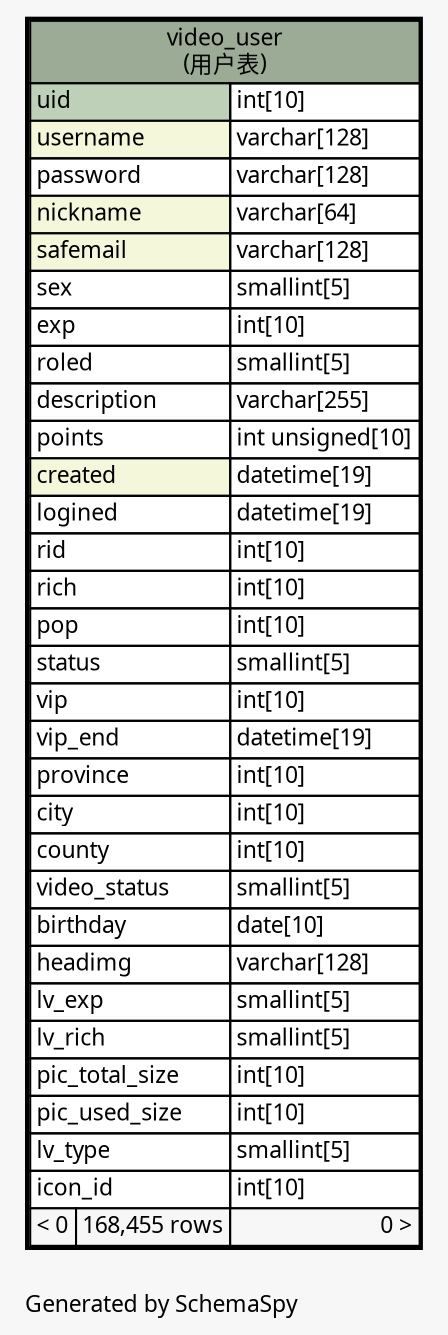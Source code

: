 // dot 2.26.0 on Linux 2.6.32-504.3.3.el6.x86_64
// SchemaSpy rev Unknown
digraph "oneDegreeRelationshipsDiagram" {
  graph [
    rankdir="RL"
    bgcolor="#f7f7f7"
    label="\nGenerated by SchemaSpy"
    labeljust="l"
    nodesep="0.18"
    ranksep="0.46"
    fontname="Microsoft YaHei"
    fontsize="11"
  ];
  node [
    fontname="Microsoft YaHei"
    fontsize="11"
    shape="plaintext"
  ];
  edge [
    arrowsize="0.8"
  ];
  "video_user" [
    label=<
    <TABLE BORDER="2" CELLBORDER="1" CELLSPACING="0" BGCOLOR="#ffffff">
      <TR><TD COLSPAN="3" BGCOLOR="#9bab96" ALIGN="CENTER">video_user<br/>(用户表)</TD></TR>
      <TR><TD PORT="uid" COLSPAN="2" BGCOLOR="#bed1b8" ALIGN="LEFT">uid</TD><TD PORT="uid.type" ALIGN="LEFT">int[10]</TD></TR>
      <TR><TD PORT="username" COLSPAN="2" BGCOLOR="#f4f7da" ALIGN="LEFT">username</TD><TD PORT="username.type" ALIGN="LEFT">varchar[128]</TD></TR>
      <TR><TD PORT="password" COLSPAN="2" ALIGN="LEFT">password</TD><TD PORT="password.type" ALIGN="LEFT">varchar[128]</TD></TR>
      <TR><TD PORT="nickname" COLSPAN="2" BGCOLOR="#f4f7da" ALIGN="LEFT">nickname</TD><TD PORT="nickname.type" ALIGN="LEFT">varchar[64]</TD></TR>
      <TR><TD PORT="safemail" COLSPAN="2" BGCOLOR="#f4f7da" ALIGN="LEFT">safemail</TD><TD PORT="safemail.type" ALIGN="LEFT">varchar[128]</TD></TR>
      <TR><TD PORT="sex" COLSPAN="2" ALIGN="LEFT">sex</TD><TD PORT="sex.type" ALIGN="LEFT">smallint[5]</TD></TR>
      <TR><TD PORT="exp" COLSPAN="2" ALIGN="LEFT">exp</TD><TD PORT="exp.type" ALIGN="LEFT">int[10]</TD></TR>
      <TR><TD PORT="roled" COLSPAN="2" ALIGN="LEFT">roled</TD><TD PORT="roled.type" ALIGN="LEFT">smallint[5]</TD></TR>
      <TR><TD PORT="description" COLSPAN="2" ALIGN="LEFT">description</TD><TD PORT="description.type" ALIGN="LEFT">varchar[255]</TD></TR>
      <TR><TD PORT="points" COLSPAN="2" ALIGN="LEFT">points</TD><TD PORT="points.type" ALIGN="LEFT">int unsigned[10]</TD></TR>
      <TR><TD PORT="created" COLSPAN="2" BGCOLOR="#f4f7da" ALIGN="LEFT">created</TD><TD PORT="created.type" ALIGN="LEFT">datetime[19]</TD></TR>
      <TR><TD PORT="logined" COLSPAN="2" ALIGN="LEFT">logined</TD><TD PORT="logined.type" ALIGN="LEFT">datetime[19]</TD></TR>
      <TR><TD PORT="rid" COLSPAN="2" ALIGN="LEFT">rid</TD><TD PORT="rid.type" ALIGN="LEFT">int[10]</TD></TR>
      <TR><TD PORT="rich" COLSPAN="2" ALIGN="LEFT">rich</TD><TD PORT="rich.type" ALIGN="LEFT">int[10]</TD></TR>
      <TR><TD PORT="pop" COLSPAN="2" ALIGN="LEFT">pop</TD><TD PORT="pop.type" ALIGN="LEFT">int[10]</TD></TR>
      <TR><TD PORT="status" COLSPAN="2" ALIGN="LEFT">status</TD><TD PORT="status.type" ALIGN="LEFT">smallint[5]</TD></TR>
      <TR><TD PORT="vip" COLSPAN="2" ALIGN="LEFT">vip</TD><TD PORT="vip.type" ALIGN="LEFT">int[10]</TD></TR>
      <TR><TD PORT="vip_end" COLSPAN="2" ALIGN="LEFT">vip_end</TD><TD PORT="vip_end.type" ALIGN="LEFT">datetime[19]</TD></TR>
      <TR><TD PORT="province" COLSPAN="2" ALIGN="LEFT">province</TD><TD PORT="province.type" ALIGN="LEFT">int[10]</TD></TR>
      <TR><TD PORT="city" COLSPAN="2" ALIGN="LEFT">city</TD><TD PORT="city.type" ALIGN="LEFT">int[10]</TD></TR>
      <TR><TD PORT="county" COLSPAN="2" ALIGN="LEFT">county</TD><TD PORT="county.type" ALIGN="LEFT">int[10]</TD></TR>
      <TR><TD PORT="video_status" COLSPAN="2" ALIGN="LEFT">video_status</TD><TD PORT="video_status.type" ALIGN="LEFT">smallint[5]</TD></TR>
      <TR><TD PORT="birthday" COLSPAN="2" ALIGN="LEFT">birthday</TD><TD PORT="birthday.type" ALIGN="LEFT">date[10]</TD></TR>
      <TR><TD PORT="headimg" COLSPAN="2" ALIGN="LEFT">headimg</TD><TD PORT="headimg.type" ALIGN="LEFT">varchar[128]</TD></TR>
      <TR><TD PORT="lv_exp" COLSPAN="2" ALIGN="LEFT">lv_exp</TD><TD PORT="lv_exp.type" ALIGN="LEFT">smallint[5]</TD></TR>
      <TR><TD PORT="lv_rich" COLSPAN="2" ALIGN="LEFT">lv_rich</TD><TD PORT="lv_rich.type" ALIGN="LEFT">smallint[5]</TD></TR>
      <TR><TD PORT="pic_total_size" COLSPAN="2" ALIGN="LEFT">pic_total_size</TD><TD PORT="pic_total_size.type" ALIGN="LEFT">int[10]</TD></TR>
      <TR><TD PORT="pic_used_size" COLSPAN="2" ALIGN="LEFT">pic_used_size</TD><TD PORT="pic_used_size.type" ALIGN="LEFT">int[10]</TD></TR>
      <TR><TD PORT="lv_type" COLSPAN="2" ALIGN="LEFT">lv_type</TD><TD PORT="lv_type.type" ALIGN="LEFT">smallint[5]</TD></TR>
      <TR><TD PORT="icon_id" COLSPAN="2" ALIGN="LEFT">icon_id</TD><TD PORT="icon_id.type" ALIGN="LEFT">int[10]</TD></TR>
      <TR><TD ALIGN="LEFT" BGCOLOR="#f7f7f7">&lt; 0</TD><TD ALIGN="RIGHT" BGCOLOR="#f7f7f7">168,455 rows</TD><TD ALIGN="RIGHT" BGCOLOR="#f7f7f7">0 &gt;</TD></TR>
    </TABLE>>
    URL="video_user.html"
    tooltip="video_user"
  ];
}
